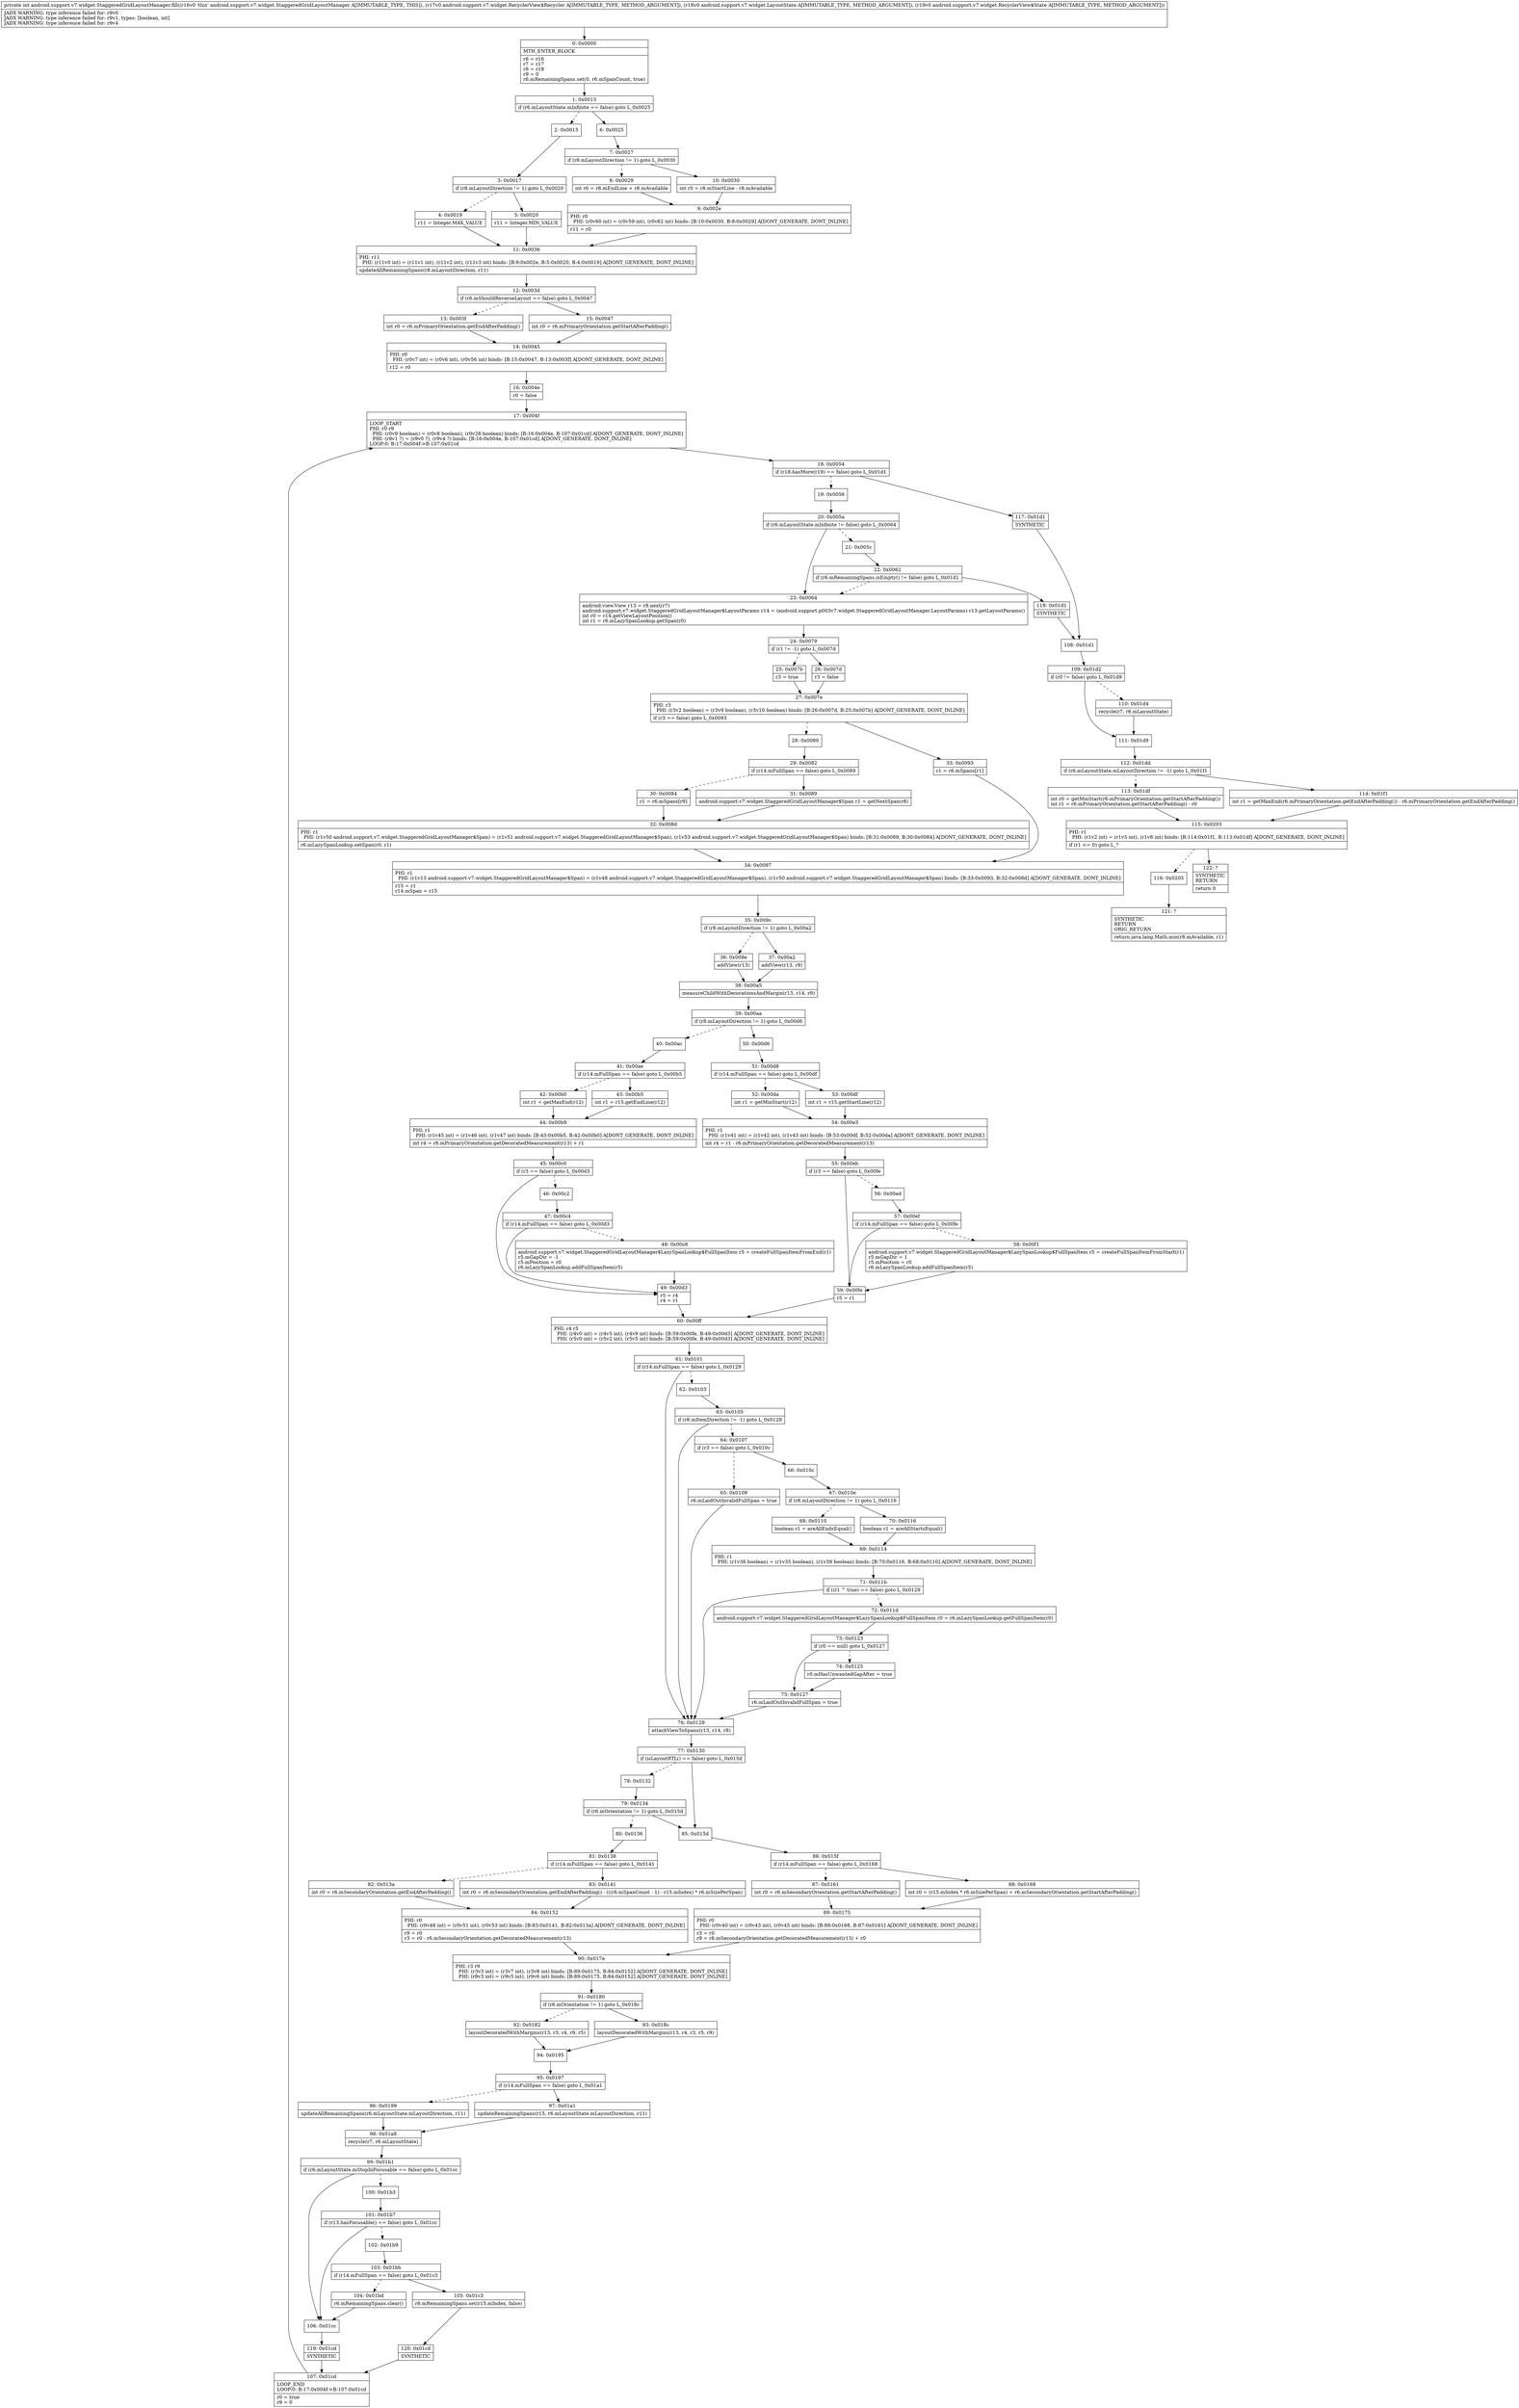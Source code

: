 digraph "CFG forandroid.support.v7.widget.StaggeredGridLayoutManager.fill(Landroid\/support\/v7\/widget\/RecyclerView$Recycler;Landroid\/support\/v7\/widget\/LayoutState;Landroid\/support\/v7\/widget\/RecyclerView$State;)I" {
Node_0 [shape=record,label="{0\:\ 0x0000|MTH_ENTER_BLOCK\l|r6 = r16\lr7 = r17\lr8 = r18\lr9 = 0\lr6.mRemainingSpans.set(0, r6.mSpanCount, true)\l}"];
Node_1 [shape=record,label="{1\:\ 0x0013|if (r6.mLayoutState.mInfinite == false) goto L_0x0025\l}"];
Node_2 [shape=record,label="{2\:\ 0x0015}"];
Node_3 [shape=record,label="{3\:\ 0x0017|if (r8.mLayoutDirection != 1) goto L_0x0020\l}"];
Node_4 [shape=record,label="{4\:\ 0x0019|r11 = Integer.MAX_VALUE\l}"];
Node_5 [shape=record,label="{5\:\ 0x0020|r11 = Integer.MIN_VALUE\l}"];
Node_6 [shape=record,label="{6\:\ 0x0025}"];
Node_7 [shape=record,label="{7\:\ 0x0027|if (r8.mLayoutDirection != 1) goto L_0x0030\l}"];
Node_8 [shape=record,label="{8\:\ 0x0029|int r0 = r8.mEndLine + r8.mAvailable\l}"];
Node_9 [shape=record,label="{9\:\ 0x002e|PHI: r0 \l  PHI: (r0v60 int) = (r0v59 int), (r0v62 int) binds: [B:10:0x0030, B:8:0x0029] A[DONT_GENERATE, DONT_INLINE]\l|r11 = r0\l}"];
Node_10 [shape=record,label="{10\:\ 0x0030|int r0 = r8.mStartLine \- r8.mAvailable\l}"];
Node_11 [shape=record,label="{11\:\ 0x0036|PHI: r11 \l  PHI: (r11v0 int) = (r11v1 int), (r11v2 int), (r11v3 int) binds: [B:9:0x002e, B:5:0x0020, B:4:0x0019] A[DONT_GENERATE, DONT_INLINE]\l|updateAllRemainingSpans(r8.mLayoutDirection, r11)\l}"];
Node_12 [shape=record,label="{12\:\ 0x003d|if (r6.mShouldReverseLayout == false) goto L_0x0047\l}"];
Node_13 [shape=record,label="{13\:\ 0x003f|int r0 = r6.mPrimaryOrientation.getEndAfterPadding()\l}"];
Node_14 [shape=record,label="{14\:\ 0x0045|PHI: r0 \l  PHI: (r0v7 int) = (r0v6 int), (r0v56 int) binds: [B:15:0x0047, B:13:0x003f] A[DONT_GENERATE, DONT_INLINE]\l|r12 = r0\l}"];
Node_15 [shape=record,label="{15\:\ 0x0047|int r0 = r6.mPrimaryOrientation.getStartAfterPadding()\l}"];
Node_16 [shape=record,label="{16\:\ 0x004e|r0 = false\l}"];
Node_17 [shape=record,label="{17\:\ 0x004f|LOOP_START\lPHI: r0 r9 \l  PHI: (r0v9 boolean) = (r0v8 boolean), (r0v28 boolean) binds: [B:16:0x004e, B:107:0x01cd] A[DONT_GENERATE, DONT_INLINE]\l  PHI: (r9v1 ?) = (r9v0 ?), (r9v4 ?) binds: [B:16:0x004e, B:107:0x01cd] A[DONT_GENERATE, DONT_INLINE]\lLOOP:0: B:17:0x004f\-\>B:107:0x01cd\l}"];
Node_18 [shape=record,label="{18\:\ 0x0054|if (r18.hasMore(r19) == false) goto L_0x01d1\l}"];
Node_19 [shape=record,label="{19\:\ 0x0056}"];
Node_20 [shape=record,label="{20\:\ 0x005a|if (r6.mLayoutState.mInfinite != false) goto L_0x0064\l}"];
Node_21 [shape=record,label="{21\:\ 0x005c}"];
Node_22 [shape=record,label="{22\:\ 0x0062|if (r6.mRemainingSpans.isEmpty() != false) goto L_0x01d1\l}"];
Node_23 [shape=record,label="{23\:\ 0x0064|android.view.View r13 = r8.next(r7)\landroid.support.v7.widget.StaggeredGridLayoutManager$LayoutParams r14 = (android.support.p003v7.widget.StaggeredGridLayoutManager.LayoutParams) r13.getLayoutParams()\lint r0 = r14.getViewLayoutPosition()\lint r1 = r6.mLazySpanLookup.getSpan(r0)\l}"];
Node_24 [shape=record,label="{24\:\ 0x0079|if (r1 != \-1) goto L_0x007d\l}"];
Node_25 [shape=record,label="{25\:\ 0x007b|r3 = true\l}"];
Node_26 [shape=record,label="{26\:\ 0x007d|r3 = false\l}"];
Node_27 [shape=record,label="{27\:\ 0x007e|PHI: r3 \l  PHI: (r3v2 boolean) = (r3v9 boolean), (r3v10 boolean) binds: [B:26:0x007d, B:25:0x007b] A[DONT_GENERATE, DONT_INLINE]\l|if (r3 == false) goto L_0x0093\l}"];
Node_28 [shape=record,label="{28\:\ 0x0080}"];
Node_29 [shape=record,label="{29\:\ 0x0082|if (r14.mFullSpan == false) goto L_0x0089\l}"];
Node_30 [shape=record,label="{30\:\ 0x0084|r1 = r6.mSpans[r9]\l}"];
Node_31 [shape=record,label="{31\:\ 0x0089|android.support.v7.widget.StaggeredGridLayoutManager$Span r1 = getNextSpan(r8)\l}"];
Node_32 [shape=record,label="{32\:\ 0x008d|PHI: r1 \l  PHI: (r1v50 android.support.v7.widget.StaggeredGridLayoutManager$Span) = (r1v51 android.support.v7.widget.StaggeredGridLayoutManager$Span), (r1v53 android.support.v7.widget.StaggeredGridLayoutManager$Span) binds: [B:31:0x0089, B:30:0x0084] A[DONT_GENERATE, DONT_INLINE]\l|r6.mLazySpanLookup.setSpan(r0, r1)\l}"];
Node_33 [shape=record,label="{33\:\ 0x0093|r1 = r6.mSpans[r1]\l}"];
Node_34 [shape=record,label="{34\:\ 0x0097|PHI: r1 \l  PHI: (r1v13 android.support.v7.widget.StaggeredGridLayoutManager$Span) = (r1v48 android.support.v7.widget.StaggeredGridLayoutManager$Span), (r1v50 android.support.v7.widget.StaggeredGridLayoutManager$Span) binds: [B:33:0x0093, B:32:0x008d] A[DONT_GENERATE, DONT_INLINE]\l|r15 = r1\lr14.mSpan = r15\l}"];
Node_35 [shape=record,label="{35\:\ 0x009c|if (r8.mLayoutDirection != 1) goto L_0x00a2\l}"];
Node_36 [shape=record,label="{36\:\ 0x009e|addView(r13)\l}"];
Node_37 [shape=record,label="{37\:\ 0x00a2|addView(r13, r9)\l}"];
Node_38 [shape=record,label="{38\:\ 0x00a5|measureChildWithDecorationsAndMargin(r13, r14, r9)\l}"];
Node_39 [shape=record,label="{39\:\ 0x00aa|if (r8.mLayoutDirection != 1) goto L_0x00d6\l}"];
Node_40 [shape=record,label="{40\:\ 0x00ac}"];
Node_41 [shape=record,label="{41\:\ 0x00ae|if (r14.mFullSpan == false) goto L_0x00b5\l}"];
Node_42 [shape=record,label="{42\:\ 0x00b0|int r1 = getMaxEnd(r12)\l}"];
Node_43 [shape=record,label="{43\:\ 0x00b5|int r1 = r15.getEndLine(r12)\l}"];
Node_44 [shape=record,label="{44\:\ 0x00b9|PHI: r1 \l  PHI: (r1v45 int) = (r1v46 int), (r1v47 int) binds: [B:43:0x00b5, B:42:0x00b0] A[DONT_GENERATE, DONT_INLINE]\l|int r4 = r6.mPrimaryOrientation.getDecoratedMeasurement(r13) + r1\l}"];
Node_45 [shape=record,label="{45\:\ 0x00c0|if (r3 == false) goto L_0x00d3\l}"];
Node_46 [shape=record,label="{46\:\ 0x00c2}"];
Node_47 [shape=record,label="{47\:\ 0x00c4|if (r14.mFullSpan == false) goto L_0x00d3\l}"];
Node_48 [shape=record,label="{48\:\ 0x00c6|android.support.v7.widget.StaggeredGridLayoutManager$LazySpanLookup$FullSpanItem r5 = createFullSpanItemFromEnd(r1)\lr5.mGapDir = \-1\lr5.mPosition = r0\lr6.mLazySpanLookup.addFullSpanItem(r5)\l}"];
Node_49 [shape=record,label="{49\:\ 0x00d3|r5 = r4\lr4 = r1\l}"];
Node_50 [shape=record,label="{50\:\ 0x00d6}"];
Node_51 [shape=record,label="{51\:\ 0x00d8|if (r14.mFullSpan == false) goto L_0x00df\l}"];
Node_52 [shape=record,label="{52\:\ 0x00da|int r1 = getMinStart(r12)\l}"];
Node_53 [shape=record,label="{53\:\ 0x00df|int r1 = r15.getStartLine(r12)\l}"];
Node_54 [shape=record,label="{54\:\ 0x00e3|PHI: r1 \l  PHI: (r1v41 int) = (r1v42 int), (r1v43 int) binds: [B:53:0x00df, B:52:0x00da] A[DONT_GENERATE, DONT_INLINE]\l|int r4 = r1 \- r6.mPrimaryOrientation.getDecoratedMeasurement(r13)\l}"];
Node_55 [shape=record,label="{55\:\ 0x00eb|if (r3 == false) goto L_0x00fe\l}"];
Node_56 [shape=record,label="{56\:\ 0x00ed}"];
Node_57 [shape=record,label="{57\:\ 0x00ef|if (r14.mFullSpan == false) goto L_0x00fe\l}"];
Node_58 [shape=record,label="{58\:\ 0x00f1|android.support.v7.widget.StaggeredGridLayoutManager$LazySpanLookup$FullSpanItem r5 = createFullSpanItemFromStart(r1)\lr5.mGapDir = 1\lr5.mPosition = r0\lr6.mLazySpanLookup.addFullSpanItem(r5)\l}"];
Node_59 [shape=record,label="{59\:\ 0x00fe|r5 = r1\l}"];
Node_60 [shape=record,label="{60\:\ 0x00ff|PHI: r4 r5 \l  PHI: (r4v0 int) = (r4v5 int), (r4v9 int) binds: [B:59:0x00fe, B:49:0x00d3] A[DONT_GENERATE, DONT_INLINE]\l  PHI: (r5v0 int) = (r5v2 int), (r5v5 int) binds: [B:59:0x00fe, B:49:0x00d3] A[DONT_GENERATE, DONT_INLINE]\l}"];
Node_61 [shape=record,label="{61\:\ 0x0101|if (r14.mFullSpan == false) goto L_0x0129\l}"];
Node_62 [shape=record,label="{62\:\ 0x0103}"];
Node_63 [shape=record,label="{63\:\ 0x0105|if (r8.mItemDirection != \-1) goto L_0x0129\l}"];
Node_64 [shape=record,label="{64\:\ 0x0107|if (r3 == false) goto L_0x010c\l}"];
Node_65 [shape=record,label="{65\:\ 0x0109|r6.mLaidOutInvalidFullSpan = true\l}"];
Node_66 [shape=record,label="{66\:\ 0x010c}"];
Node_67 [shape=record,label="{67\:\ 0x010e|if (r8.mLayoutDirection != 1) goto L_0x0116\l}"];
Node_68 [shape=record,label="{68\:\ 0x0110|boolean r1 = areAllEndsEqual()\l}"];
Node_69 [shape=record,label="{69\:\ 0x0114|PHI: r1 \l  PHI: (r1v36 boolean) = (r1v35 boolean), (r1v39 boolean) binds: [B:70:0x0116, B:68:0x0110] A[DONT_GENERATE, DONT_INLINE]\l}"];
Node_70 [shape=record,label="{70\:\ 0x0116|boolean r1 = areAllStartsEqual()\l}"];
Node_71 [shape=record,label="{71\:\ 0x011b|if ((r1 ^ true) == false) goto L_0x0129\l}"];
Node_72 [shape=record,label="{72\:\ 0x011d|android.support.v7.widget.StaggeredGridLayoutManager$LazySpanLookup$FullSpanItem r0 = r6.mLazySpanLookup.getFullSpanItem(r0)\l}"];
Node_73 [shape=record,label="{73\:\ 0x0123|if (r0 == null) goto L_0x0127\l}"];
Node_74 [shape=record,label="{74\:\ 0x0125|r0.mHasUnwantedGapAfter = true\l}"];
Node_75 [shape=record,label="{75\:\ 0x0127|r6.mLaidOutInvalidFullSpan = true\l}"];
Node_76 [shape=record,label="{76\:\ 0x0129|attachViewToSpans(r13, r14, r8)\l}"];
Node_77 [shape=record,label="{77\:\ 0x0130|if (isLayoutRTL() == false) goto L_0x015d\l}"];
Node_78 [shape=record,label="{78\:\ 0x0132}"];
Node_79 [shape=record,label="{79\:\ 0x0134|if (r6.mOrientation != 1) goto L_0x015d\l}"];
Node_80 [shape=record,label="{80\:\ 0x0136}"];
Node_81 [shape=record,label="{81\:\ 0x0138|if (r14.mFullSpan == false) goto L_0x0141\l}"];
Node_82 [shape=record,label="{82\:\ 0x013a|int r0 = r6.mSecondaryOrientation.getEndAfterPadding()\l}"];
Node_83 [shape=record,label="{83\:\ 0x0141|int r0 = r6.mSecondaryOrientation.getEndAfterPadding() \- (((r6.mSpanCount \- 1) \- r15.mIndex) * r6.mSizePerSpan)\l}"];
Node_84 [shape=record,label="{84\:\ 0x0152|PHI: r0 \l  PHI: (r0v48 int) = (r0v51 int), (r0v53 int) binds: [B:83:0x0141, B:82:0x013a] A[DONT_GENERATE, DONT_INLINE]\l|r9 = r0\lr3 = r0 \- r6.mSecondaryOrientation.getDecoratedMeasurement(r13)\l}"];
Node_85 [shape=record,label="{85\:\ 0x015d}"];
Node_86 [shape=record,label="{86\:\ 0x015f|if (r14.mFullSpan == false) goto L_0x0168\l}"];
Node_87 [shape=record,label="{87\:\ 0x0161|int r0 = r6.mSecondaryOrientation.getStartAfterPadding()\l}"];
Node_88 [shape=record,label="{88\:\ 0x0168|int r0 = (r15.mIndex * r6.mSizePerSpan) + r6.mSecondaryOrientation.getStartAfterPadding()\l}"];
Node_89 [shape=record,label="{89\:\ 0x0175|PHI: r0 \l  PHI: (r0v40 int) = (r0v43 int), (r0v45 int) binds: [B:88:0x0168, B:87:0x0161] A[DONT_GENERATE, DONT_INLINE]\l|r3 = r0\lr9 = r6.mSecondaryOrientation.getDecoratedMeasurement(r13) + r0\l}"];
Node_90 [shape=record,label="{90\:\ 0x017e|PHI: r3 r9 \l  PHI: (r3v3 int) = (r3v7 int), (r3v8 int) binds: [B:89:0x0175, B:84:0x0152] A[DONT_GENERATE, DONT_INLINE]\l  PHI: (r9v3 int) = (r9v5 int), (r9v6 int) binds: [B:89:0x0175, B:84:0x0152] A[DONT_GENERATE, DONT_INLINE]\l}"];
Node_91 [shape=record,label="{91\:\ 0x0180|if (r6.mOrientation != 1) goto L_0x018c\l}"];
Node_92 [shape=record,label="{92\:\ 0x0182|layoutDecoratedWithMargins(r13, r3, r4, r9, r5)\l}"];
Node_93 [shape=record,label="{93\:\ 0x018c|layoutDecoratedWithMargins(r13, r4, r3, r5, r9)\l}"];
Node_94 [shape=record,label="{94\:\ 0x0195}"];
Node_95 [shape=record,label="{95\:\ 0x0197|if (r14.mFullSpan == false) goto L_0x01a1\l}"];
Node_96 [shape=record,label="{96\:\ 0x0199|updateAllRemainingSpans(r6.mLayoutState.mLayoutDirection, r11)\l}"];
Node_97 [shape=record,label="{97\:\ 0x01a1|updateRemainingSpans(r15, r6.mLayoutState.mLayoutDirection, r11)\l}"];
Node_98 [shape=record,label="{98\:\ 0x01a8|recycle(r7, r6.mLayoutState)\l}"];
Node_99 [shape=record,label="{99\:\ 0x01b1|if (r6.mLayoutState.mStopInFocusable == false) goto L_0x01cc\l}"];
Node_100 [shape=record,label="{100\:\ 0x01b3}"];
Node_101 [shape=record,label="{101\:\ 0x01b7|if (r13.hasFocusable() == false) goto L_0x01cc\l}"];
Node_102 [shape=record,label="{102\:\ 0x01b9}"];
Node_103 [shape=record,label="{103\:\ 0x01bb|if (r14.mFullSpan == false) goto L_0x01c3\l}"];
Node_104 [shape=record,label="{104\:\ 0x01bd|r6.mRemainingSpans.clear()\l}"];
Node_105 [shape=record,label="{105\:\ 0x01c3|r6.mRemainingSpans.set(r15.mIndex, false)\l}"];
Node_106 [shape=record,label="{106\:\ 0x01cc}"];
Node_107 [shape=record,label="{107\:\ 0x01cd|LOOP_END\lLOOP:0: B:17:0x004f\-\>B:107:0x01cd\l|r0 = true\lr9 = 0\l}"];
Node_108 [shape=record,label="{108\:\ 0x01d1}"];
Node_109 [shape=record,label="{109\:\ 0x01d2|if (r0 != false) goto L_0x01d9\l}"];
Node_110 [shape=record,label="{110\:\ 0x01d4|recycle(r7, r6.mLayoutState)\l}"];
Node_111 [shape=record,label="{111\:\ 0x01d9}"];
Node_112 [shape=record,label="{112\:\ 0x01dd|if (r6.mLayoutState.mLayoutDirection != \-1) goto L_0x01f1\l}"];
Node_113 [shape=record,label="{113\:\ 0x01df|int r0 = getMinStart(r6.mPrimaryOrientation.getStartAfterPadding())\lint r1 = r6.mPrimaryOrientation.getStartAfterPadding() \- r0\l}"];
Node_114 [shape=record,label="{114\:\ 0x01f1|int r1 = getMaxEnd(r6.mPrimaryOrientation.getEndAfterPadding()) \- r6.mPrimaryOrientation.getEndAfterPadding()\l}"];
Node_115 [shape=record,label="{115\:\ 0x0203|PHI: r1 \l  PHI: (r1v2 int) = (r1v5 int), (r1v8 int) binds: [B:114:0x01f1, B:113:0x01df] A[DONT_GENERATE, DONT_INLINE]\l|if (r1 \<= 0) goto L_?\l}"];
Node_116 [shape=record,label="{116\:\ 0x0205}"];
Node_117 [shape=record,label="{117\:\ 0x01d1|SYNTHETIC\l}"];
Node_118 [shape=record,label="{118\:\ 0x01d1|SYNTHETIC\l}"];
Node_119 [shape=record,label="{119\:\ 0x01cd|SYNTHETIC\l}"];
Node_120 [shape=record,label="{120\:\ 0x01cd|SYNTHETIC\l}"];
Node_121 [shape=record,label="{121\:\ ?|SYNTHETIC\lRETURN\lORIG_RETURN\l|return java.lang.Math.min(r8.mAvailable, r1)\l}"];
Node_122 [shape=record,label="{122\:\ ?|SYNTHETIC\lRETURN\l|return 0\l}"];
MethodNode[shape=record,label="{private int android.support.v7.widget.StaggeredGridLayoutManager.fill((r16v0 'this' android.support.v7.widget.StaggeredGridLayoutManager A[IMMUTABLE_TYPE, THIS]), (r17v0 android.support.v7.widget.RecyclerView$Recycler A[IMMUTABLE_TYPE, METHOD_ARGUMENT]), (r18v0 android.support.v7.widget.LayoutState A[IMMUTABLE_TYPE, METHOD_ARGUMENT]), (r19v0 android.support.v7.widget.RecyclerView$State A[IMMUTABLE_TYPE, METHOD_ARGUMENT]))  | JADX WARNING: type inference failed for: r9v0\lJADX WARNING: type inference failed for: r9v1, types: [boolean, int]\lJADX WARNING: type inference failed for: r9v4\l}"];
MethodNode -> Node_0;
Node_0 -> Node_1;
Node_1 -> Node_2[style=dashed];
Node_1 -> Node_6;
Node_2 -> Node_3;
Node_3 -> Node_4[style=dashed];
Node_3 -> Node_5;
Node_4 -> Node_11;
Node_5 -> Node_11;
Node_6 -> Node_7;
Node_7 -> Node_8[style=dashed];
Node_7 -> Node_10;
Node_8 -> Node_9;
Node_9 -> Node_11;
Node_10 -> Node_9;
Node_11 -> Node_12;
Node_12 -> Node_13[style=dashed];
Node_12 -> Node_15;
Node_13 -> Node_14;
Node_14 -> Node_16;
Node_15 -> Node_14;
Node_16 -> Node_17;
Node_17 -> Node_18;
Node_18 -> Node_19[style=dashed];
Node_18 -> Node_117;
Node_19 -> Node_20;
Node_20 -> Node_21[style=dashed];
Node_20 -> Node_23;
Node_21 -> Node_22;
Node_22 -> Node_23[style=dashed];
Node_22 -> Node_118;
Node_23 -> Node_24;
Node_24 -> Node_25[style=dashed];
Node_24 -> Node_26;
Node_25 -> Node_27;
Node_26 -> Node_27;
Node_27 -> Node_28[style=dashed];
Node_27 -> Node_33;
Node_28 -> Node_29;
Node_29 -> Node_30[style=dashed];
Node_29 -> Node_31;
Node_30 -> Node_32;
Node_31 -> Node_32;
Node_32 -> Node_34;
Node_33 -> Node_34;
Node_34 -> Node_35;
Node_35 -> Node_36[style=dashed];
Node_35 -> Node_37;
Node_36 -> Node_38;
Node_37 -> Node_38;
Node_38 -> Node_39;
Node_39 -> Node_40[style=dashed];
Node_39 -> Node_50;
Node_40 -> Node_41;
Node_41 -> Node_42[style=dashed];
Node_41 -> Node_43;
Node_42 -> Node_44;
Node_43 -> Node_44;
Node_44 -> Node_45;
Node_45 -> Node_46[style=dashed];
Node_45 -> Node_49;
Node_46 -> Node_47;
Node_47 -> Node_48[style=dashed];
Node_47 -> Node_49;
Node_48 -> Node_49;
Node_49 -> Node_60;
Node_50 -> Node_51;
Node_51 -> Node_52[style=dashed];
Node_51 -> Node_53;
Node_52 -> Node_54;
Node_53 -> Node_54;
Node_54 -> Node_55;
Node_55 -> Node_56[style=dashed];
Node_55 -> Node_59;
Node_56 -> Node_57;
Node_57 -> Node_58[style=dashed];
Node_57 -> Node_59;
Node_58 -> Node_59;
Node_59 -> Node_60;
Node_60 -> Node_61;
Node_61 -> Node_62[style=dashed];
Node_61 -> Node_76;
Node_62 -> Node_63;
Node_63 -> Node_64[style=dashed];
Node_63 -> Node_76;
Node_64 -> Node_65[style=dashed];
Node_64 -> Node_66;
Node_65 -> Node_76;
Node_66 -> Node_67;
Node_67 -> Node_68[style=dashed];
Node_67 -> Node_70;
Node_68 -> Node_69;
Node_69 -> Node_71;
Node_70 -> Node_69;
Node_71 -> Node_72[style=dashed];
Node_71 -> Node_76;
Node_72 -> Node_73;
Node_73 -> Node_74[style=dashed];
Node_73 -> Node_75;
Node_74 -> Node_75;
Node_75 -> Node_76;
Node_76 -> Node_77;
Node_77 -> Node_78[style=dashed];
Node_77 -> Node_85;
Node_78 -> Node_79;
Node_79 -> Node_80[style=dashed];
Node_79 -> Node_85;
Node_80 -> Node_81;
Node_81 -> Node_82[style=dashed];
Node_81 -> Node_83;
Node_82 -> Node_84;
Node_83 -> Node_84;
Node_84 -> Node_90;
Node_85 -> Node_86;
Node_86 -> Node_87[style=dashed];
Node_86 -> Node_88;
Node_87 -> Node_89;
Node_88 -> Node_89;
Node_89 -> Node_90;
Node_90 -> Node_91;
Node_91 -> Node_92[style=dashed];
Node_91 -> Node_93;
Node_92 -> Node_94;
Node_93 -> Node_94;
Node_94 -> Node_95;
Node_95 -> Node_96[style=dashed];
Node_95 -> Node_97;
Node_96 -> Node_98;
Node_97 -> Node_98;
Node_98 -> Node_99;
Node_99 -> Node_100[style=dashed];
Node_99 -> Node_106;
Node_100 -> Node_101;
Node_101 -> Node_102[style=dashed];
Node_101 -> Node_106;
Node_102 -> Node_103;
Node_103 -> Node_104[style=dashed];
Node_103 -> Node_105;
Node_104 -> Node_106;
Node_105 -> Node_120;
Node_106 -> Node_119;
Node_107 -> Node_17;
Node_108 -> Node_109;
Node_109 -> Node_110[style=dashed];
Node_109 -> Node_111;
Node_110 -> Node_111;
Node_111 -> Node_112;
Node_112 -> Node_113[style=dashed];
Node_112 -> Node_114;
Node_113 -> Node_115;
Node_114 -> Node_115;
Node_115 -> Node_116[style=dashed];
Node_115 -> Node_122;
Node_116 -> Node_121;
Node_117 -> Node_108;
Node_118 -> Node_108;
Node_119 -> Node_107;
Node_120 -> Node_107;
}

